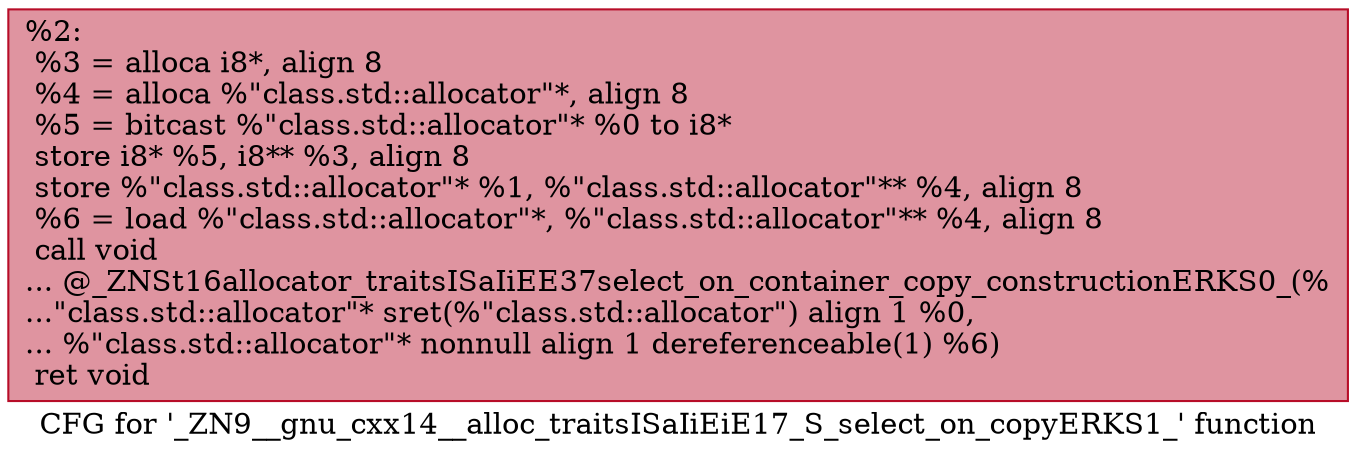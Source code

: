 digraph "CFG for '_ZN9__gnu_cxx14__alloc_traitsISaIiEiE17_S_select_on_copyERKS1_' function" {
	label="CFG for '_ZN9__gnu_cxx14__alloc_traitsISaIiEiE17_S_select_on_copyERKS1_' function";

	Node0x559aeaafa780 [shape=record,color="#b70d28ff", style=filled, fillcolor="#b70d2870",label="{%2:\l  %3 = alloca i8*, align 8\l  %4 = alloca %\"class.std::allocator\"*, align 8\l  %5 = bitcast %\"class.std::allocator\"* %0 to i8*\l  store i8* %5, i8** %3, align 8\l  store %\"class.std::allocator\"* %1, %\"class.std::allocator\"** %4, align 8\l  %6 = load %\"class.std::allocator\"*, %\"class.std::allocator\"** %4, align 8\l  call void\l... @_ZNSt16allocator_traitsISaIiEE37select_on_container_copy_constructionERKS0_(%\l...\"class.std::allocator\"* sret(%\"class.std::allocator\") align 1 %0,\l... %\"class.std::allocator\"* nonnull align 1 dereferenceable(1) %6)\l  ret void\l}"];
}
